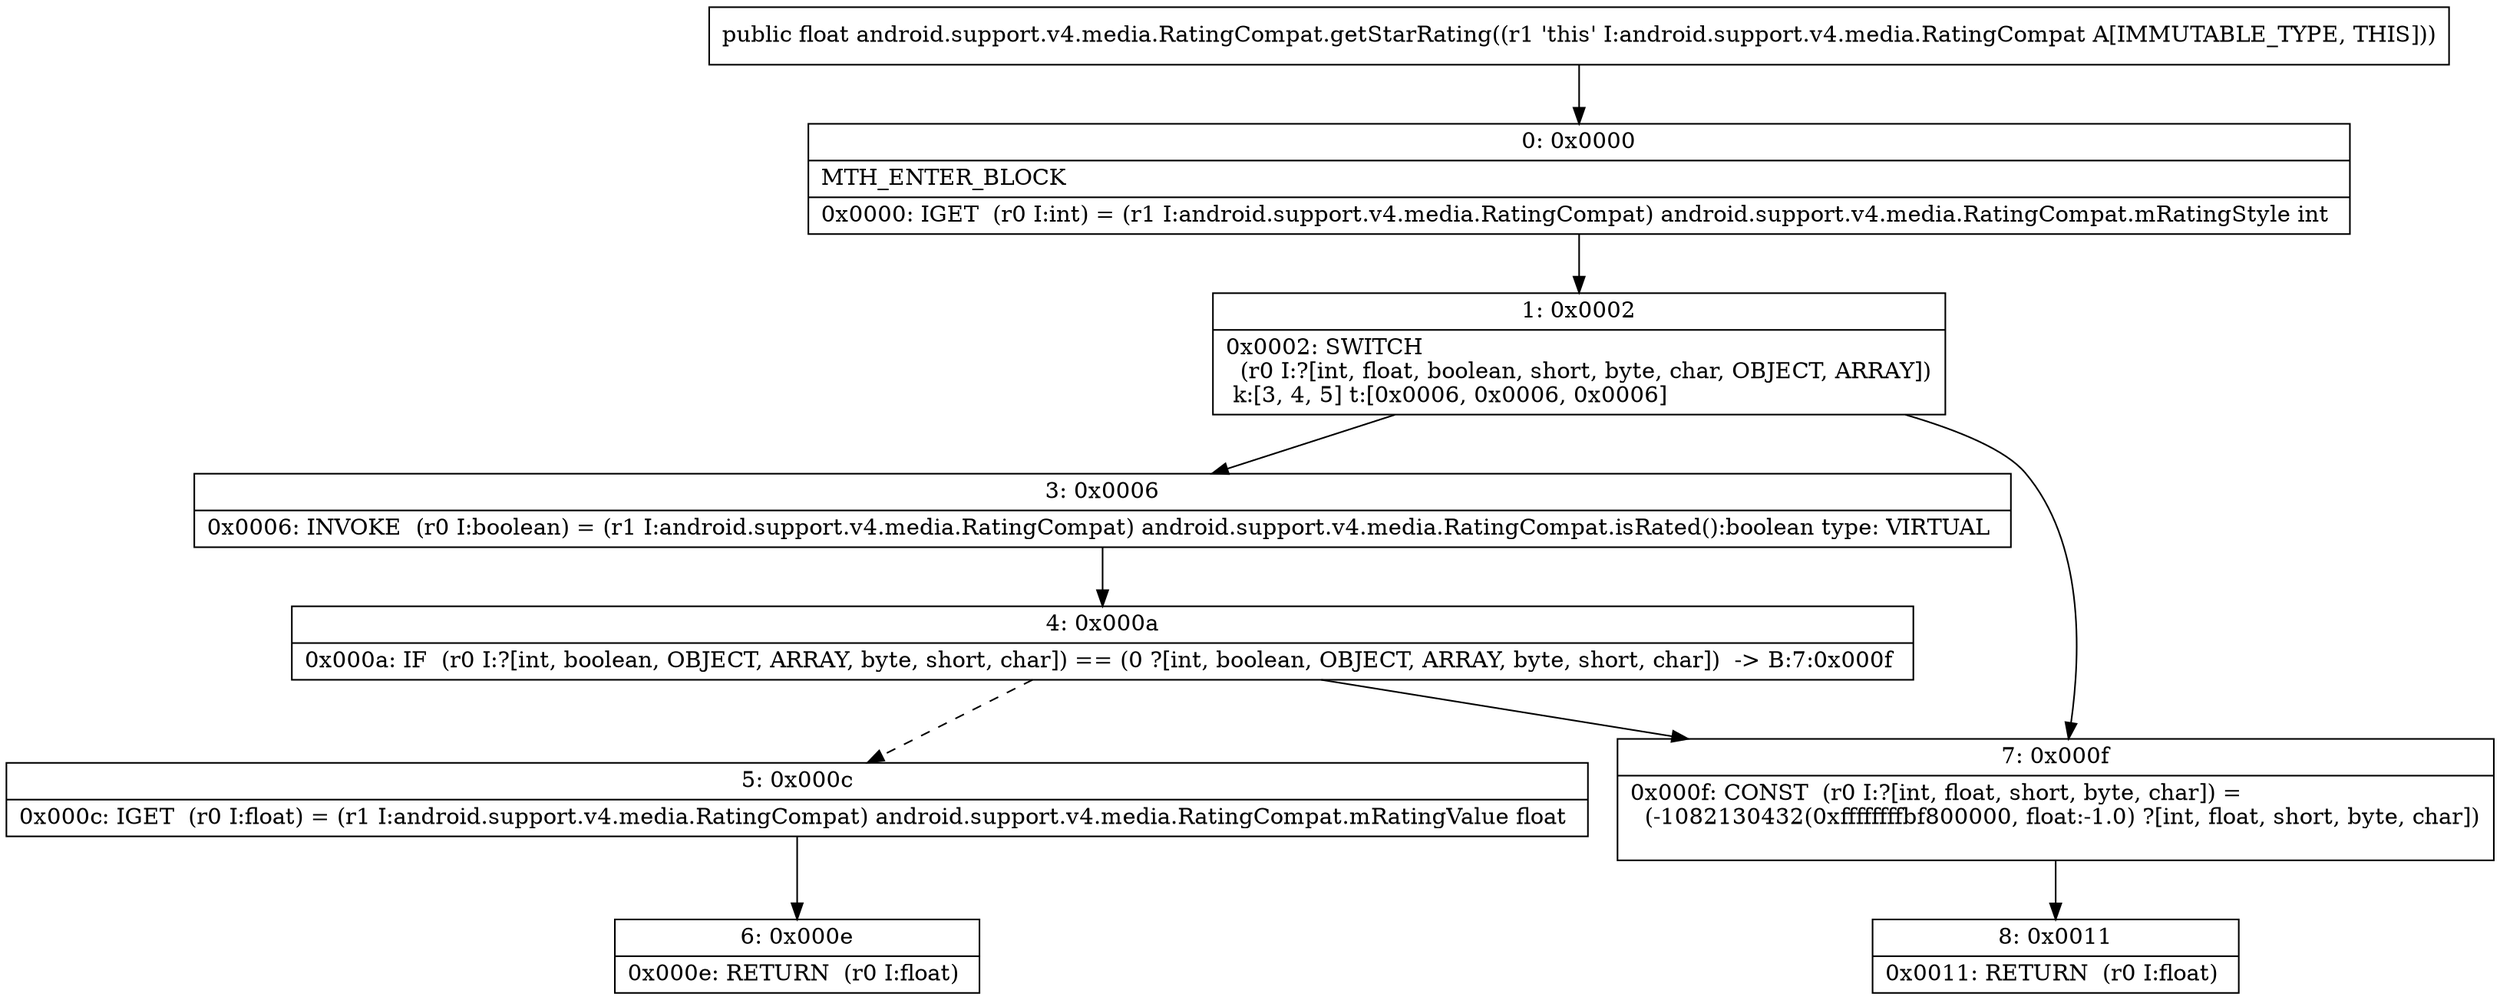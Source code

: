 digraph "CFG forandroid.support.v4.media.RatingCompat.getStarRating()F" {
Node_0 [shape=record,label="{0\:\ 0x0000|MTH_ENTER_BLOCK\l|0x0000: IGET  (r0 I:int) = (r1 I:android.support.v4.media.RatingCompat) android.support.v4.media.RatingCompat.mRatingStyle int \l}"];
Node_1 [shape=record,label="{1\:\ 0x0002|0x0002: SWITCH  \l  (r0 I:?[int, float, boolean, short, byte, char, OBJECT, ARRAY])\l k:[3, 4, 5] t:[0x0006, 0x0006, 0x0006] \l}"];
Node_3 [shape=record,label="{3\:\ 0x0006|0x0006: INVOKE  (r0 I:boolean) = (r1 I:android.support.v4.media.RatingCompat) android.support.v4.media.RatingCompat.isRated():boolean type: VIRTUAL \l}"];
Node_4 [shape=record,label="{4\:\ 0x000a|0x000a: IF  (r0 I:?[int, boolean, OBJECT, ARRAY, byte, short, char]) == (0 ?[int, boolean, OBJECT, ARRAY, byte, short, char])  \-\> B:7:0x000f \l}"];
Node_5 [shape=record,label="{5\:\ 0x000c|0x000c: IGET  (r0 I:float) = (r1 I:android.support.v4.media.RatingCompat) android.support.v4.media.RatingCompat.mRatingValue float \l}"];
Node_6 [shape=record,label="{6\:\ 0x000e|0x000e: RETURN  (r0 I:float) \l}"];
Node_7 [shape=record,label="{7\:\ 0x000f|0x000f: CONST  (r0 I:?[int, float, short, byte, char]) = \l  (\-1082130432(0xffffffffbf800000, float:\-1.0) ?[int, float, short, byte, char])\l \l}"];
Node_8 [shape=record,label="{8\:\ 0x0011|0x0011: RETURN  (r0 I:float) \l}"];
MethodNode[shape=record,label="{public float android.support.v4.media.RatingCompat.getStarRating((r1 'this' I:android.support.v4.media.RatingCompat A[IMMUTABLE_TYPE, THIS])) }"];
MethodNode -> Node_0;
Node_0 -> Node_1;
Node_1 -> Node_3;
Node_1 -> Node_7;
Node_3 -> Node_4;
Node_4 -> Node_5[style=dashed];
Node_4 -> Node_7;
Node_5 -> Node_6;
Node_7 -> Node_8;
}

